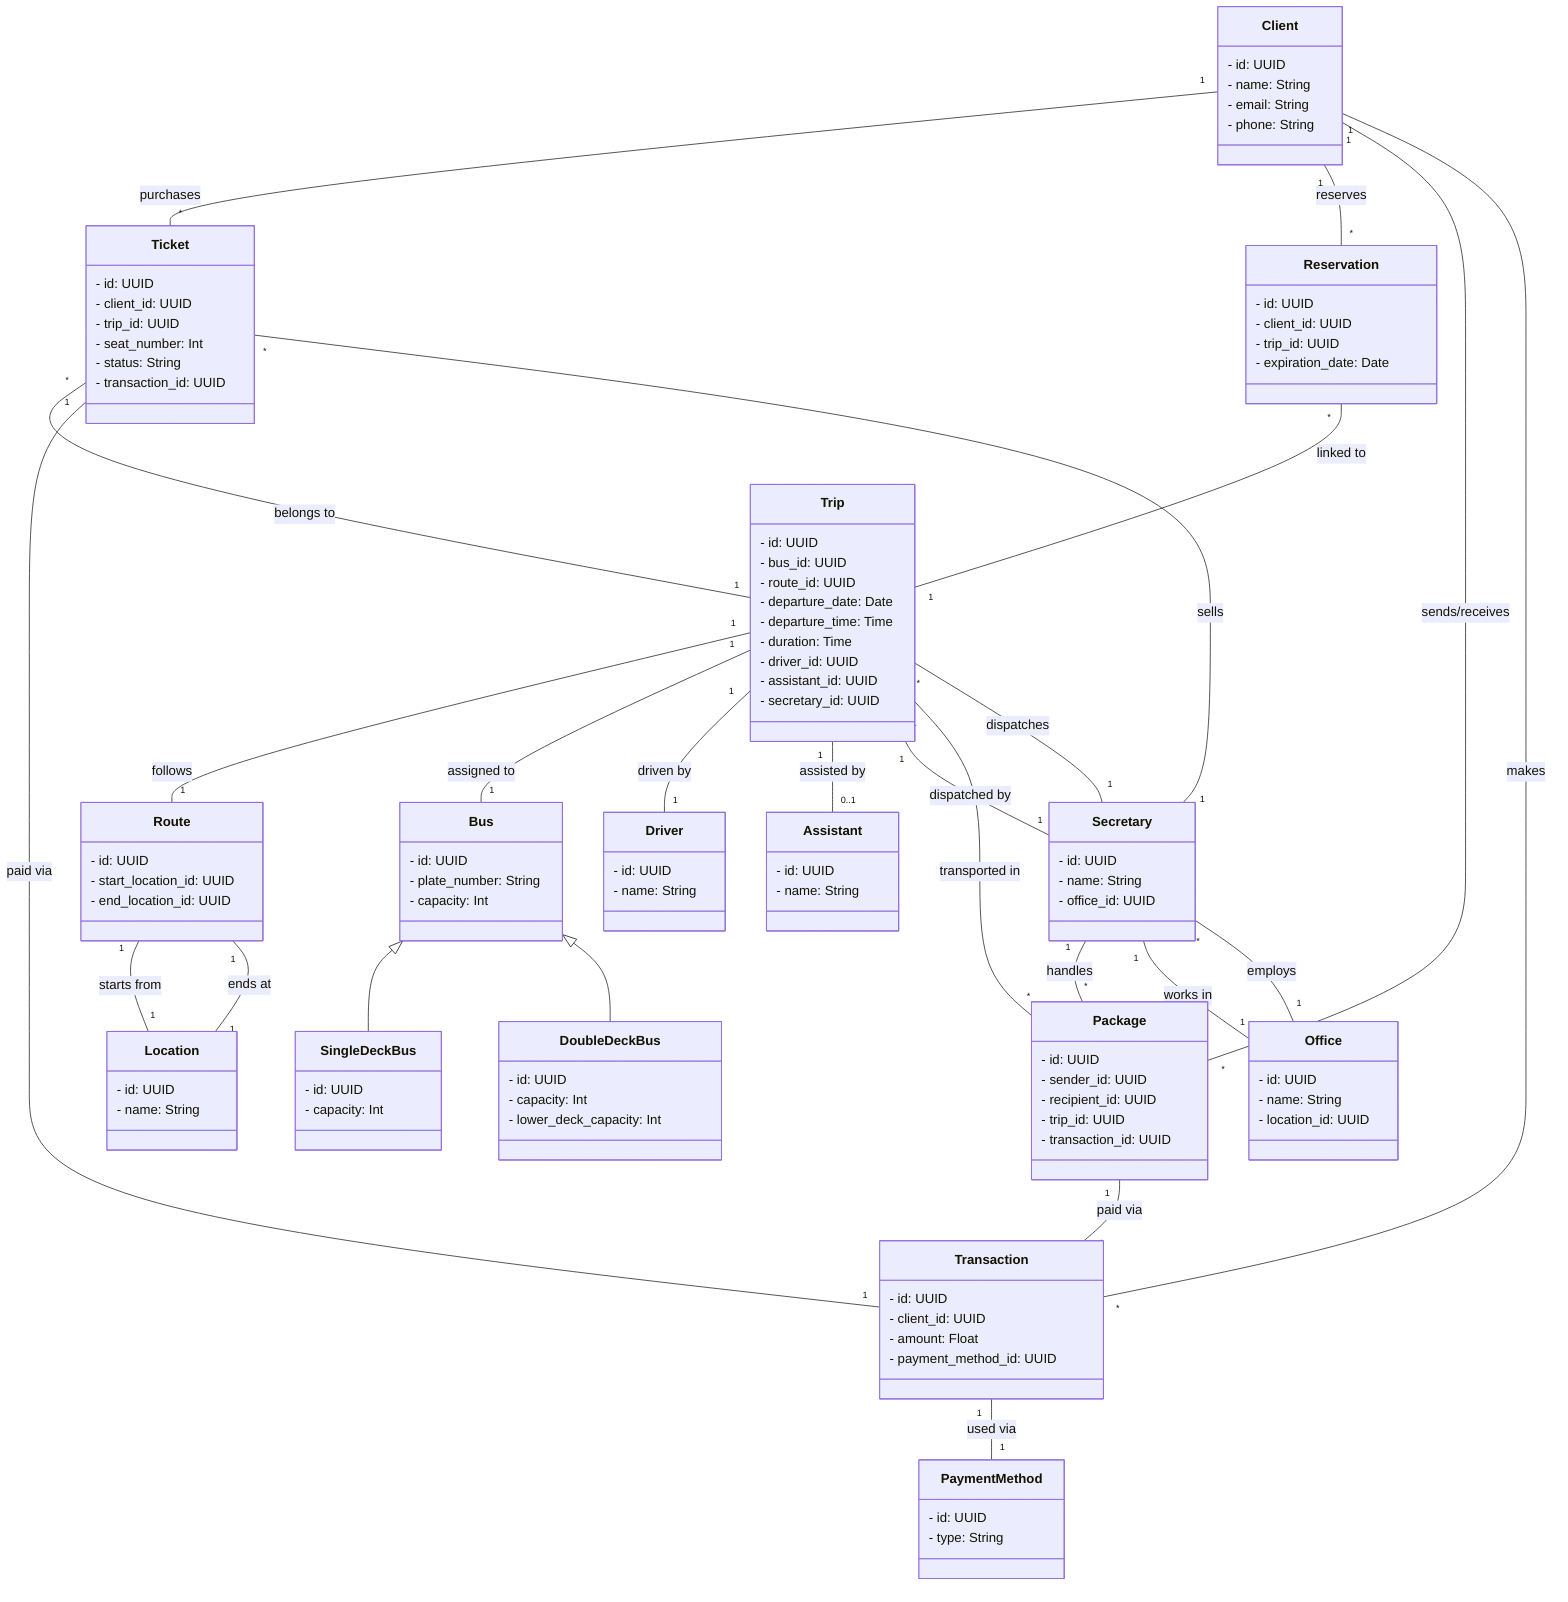 classDiagram
    class Client {
        - id: UUID
        - name: String
        - email: String
        - phone: String
    }
    class Ticket {
        - id: UUID
        - client_id: UUID
        - trip_id: UUID
        - seat_number: Int
        - status: String
        - transaction_id: UUID
    }
    class Trip {
        - id: UUID
        - bus_id: UUID
        - route_id: UUID
        - departure_date: Date
        - departure_time: Time
        - duration: Time
        - driver_id: UUID
        - assistant_id: UUID
        - secretary_id: UUID
    }
    class Route {
        - id: UUID
        - start_location_id: UUID
        - end_location_id: UUID
    }
    class Location {
        - id: UUID
        - name: String
    }
    class Bus {
        - id: UUID
        - plate_number: String
        - capacity: Int
    }
    class SingleDeckBus {
        - id: UUID
        - capacity: Int
    }
    class DoubleDeckBus {
        - id: UUID
        - capacity: Int
        - lower_deck_capacity: Int
    }
    class Reservation {
        - id: UUID
        - client_id: UUID
        - trip_id: UUID
        - expiration_date: Date
    }
    class Package {
        - id: UUID
        - sender_id: UUID
        - recipient_id: UUID
        - trip_id: UUID
        - transaction_id: UUID
    }
    class Office {
        - id: UUID
        - name: String
        - location_id: UUID
    }
    class Secretary {
        - id: UUID
        - name: String
        - office_id: UUID
    }
    class Driver {
        - id: UUID
        - name: String
    }
    class Assistant {
        - id: UUID
        - name: String
    }
    class PaymentMethod {
        - id: UUID
        - type: String
    }
    class Transaction {
        - id: UUID
        - client_id: UUID
        - amount: Float
        - payment_method_id: UUID
    }
    Client "1" -- "*" Ticket : purchases
    Client "1" -- "*" Reservation : reserves
    Client "1" -- "*" Package : sends/receives
    Client "1" -- "*" Transaction : makes
    Ticket "*" -- "1" Trip : belongs to
    Ticket "1" -- "1" Transaction : paid via
    Reservation "*" -- "1" Trip : linked to
    Trip "1" -- "1" Route : follows
    Trip "1" -- "1" Bus : assigned to
    Trip "1" -- "1" Driver : driven by
    Trip "1" -- "0..1" Assistant : assisted by
    Trip "1" -- "1" Secretary : dispatched by
    Route "1" -- "1" Location : starts from
    Route "1" -- "1" Location : ends at
    Package "*" -- "1" Trip : transported in
    Package "1" -- "1" Transaction : paid via
    Secretary "1" -- "*" Ticket : sells
    Secretary "1" -- "*" Package : handles
    Secretary "1" -- "*" Trip : dispatches
    Secretary "1" -- "1" Office : works in
    Office "1" -- "*" Secretary : employs
    Transaction "1" -- "1" PaymentMethod : used via
    Bus <|-- SingleDeckBus
    Bus <|-- DoubleDeckBus